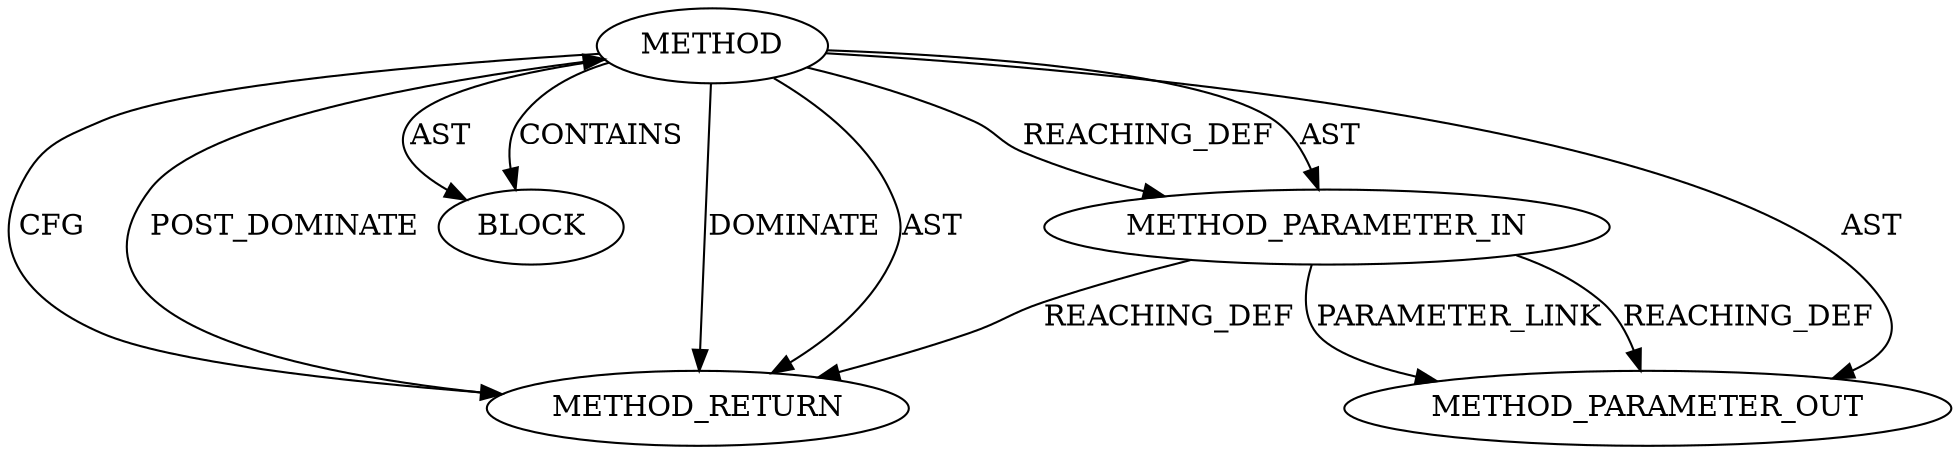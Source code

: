digraph {
  20776 [label=BLOCK ORDER=1 ARGUMENT_INDEX=1 CODE="<empty>" TYPE_FULL_NAME="ANY"]
  20777 [label=METHOD_RETURN ORDER=2 CODE="RET" TYPE_FULL_NAME="ANY" EVALUATION_STRATEGY="BY_VALUE"]
  20774 [label=METHOD AST_PARENT_TYPE="NAMESPACE_BLOCK" AST_PARENT_FULL_NAME="<global>" ORDER=0 CODE="<empty>" FULL_NAME="sk_msg_full" IS_EXTERNAL=true FILENAME="<empty>" SIGNATURE="" NAME="sk_msg_full"]
  20775 [label=METHOD_PARAMETER_IN ORDER=1 CODE="p1" IS_VARIADIC=false TYPE_FULL_NAME="ANY" EVALUATION_STRATEGY="BY_VALUE" INDEX=1 NAME="p1"]
  22313 [label=METHOD_PARAMETER_OUT ORDER=1 CODE="p1" IS_VARIADIC=false TYPE_FULL_NAME="ANY" EVALUATION_STRATEGY="BY_VALUE" INDEX=1 NAME="p1"]
  20775 -> 20777 [label=REACHING_DEF VARIABLE="p1"]
  20774 -> 20777 [label=DOMINATE ]
  20774 -> 20777 [label=AST ]
  20774 -> 20776 [label=AST ]
  20774 -> 22313 [label=AST ]
  20774 -> 20775 [label=REACHING_DEF VARIABLE=""]
  20774 -> 20776 [label=CONTAINS ]
  20774 -> 20777 [label=CFG ]
  20777 -> 20774 [label=POST_DOMINATE ]
  20774 -> 20775 [label=AST ]
  20775 -> 22313 [label=PARAMETER_LINK ]
  20775 -> 22313 [label=REACHING_DEF VARIABLE="p1"]
}
